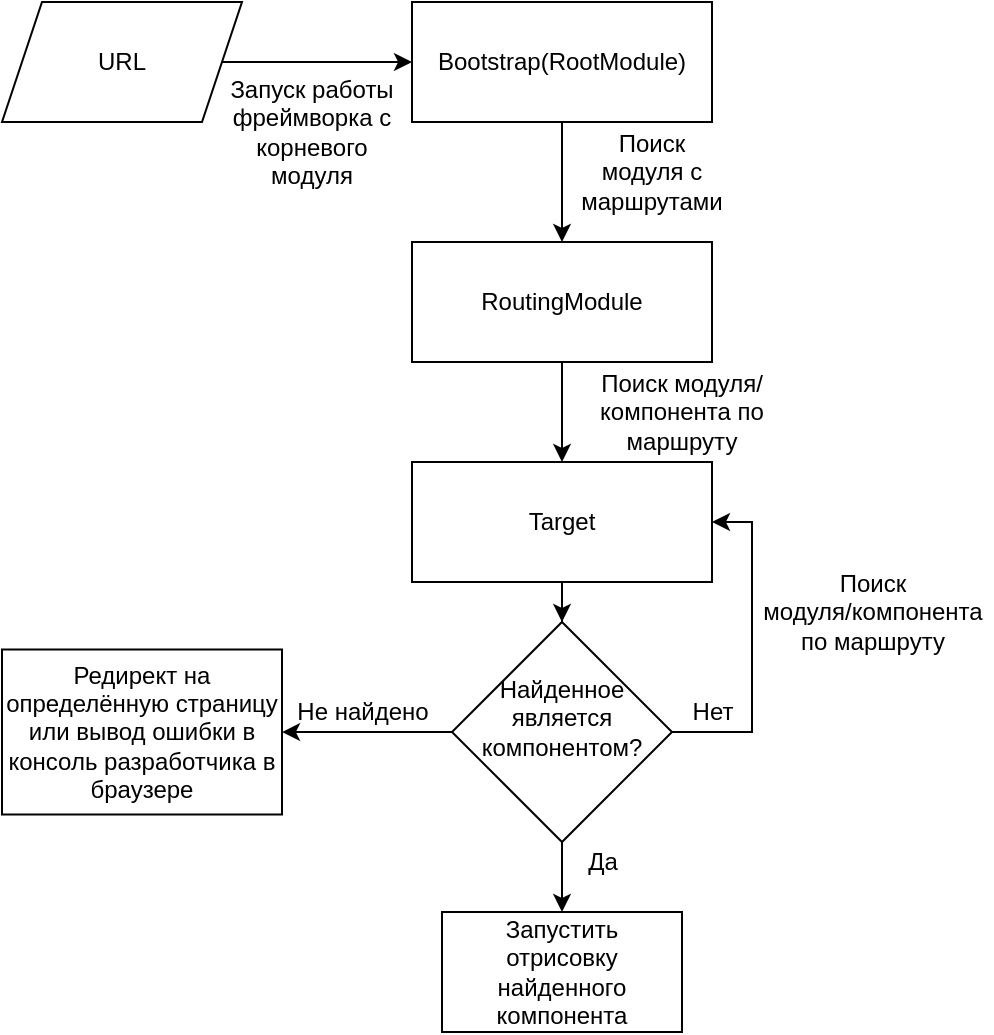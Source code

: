 <mxfile version="16.5.6" type="github"><diagram id="C5RBs43oDa-KdzZeNtuy" name="Page-1"><mxGraphModel dx="1038" dy="652" grid="1" gridSize="10" guides="1" tooltips="1" connect="1" arrows="1" fold="1" page="1" pageScale="1" pageWidth="827" pageHeight="1169" math="0" shadow="0"><root><mxCell id="WIyWlLk6GJQsqaUBKTNV-0"/><mxCell id="WIyWlLk6GJQsqaUBKTNV-1" parent="WIyWlLk6GJQsqaUBKTNV-0"/><mxCell id="l98rYYYhJR6IqbHvbrfw-6" value="" style="edgeStyle=orthogonalEdgeStyle;rounded=0;orthogonalLoop=1;jettySize=auto;html=1;" edge="1" parent="WIyWlLk6GJQsqaUBKTNV-1" source="l98rYYYhJR6IqbHvbrfw-4" target="l98rYYYhJR6IqbHvbrfw-5"><mxGeometry relative="1" as="geometry"/></mxCell><mxCell id="l98rYYYhJR6IqbHvbrfw-4" value="URL" style="shape=parallelogram;perimeter=parallelogramPerimeter;whiteSpace=wrap;html=1;fixedSize=1;" vertex="1" parent="WIyWlLk6GJQsqaUBKTNV-1"><mxGeometry width="120" height="60" as="geometry"/></mxCell><mxCell id="l98rYYYhJR6IqbHvbrfw-8" value="" style="edgeStyle=orthogonalEdgeStyle;rounded=0;orthogonalLoop=1;jettySize=auto;html=1;" edge="1" parent="WIyWlLk6GJQsqaUBKTNV-1" source="l98rYYYhJR6IqbHvbrfw-5" target="l98rYYYhJR6IqbHvbrfw-7"><mxGeometry relative="1" as="geometry"/></mxCell><mxCell id="l98rYYYhJR6IqbHvbrfw-5" value="Bootstrap(RootModule)" style="whiteSpace=wrap;html=1;" vertex="1" parent="WIyWlLk6GJQsqaUBKTNV-1"><mxGeometry x="205" width="150" height="60" as="geometry"/></mxCell><mxCell id="l98rYYYhJR6IqbHvbrfw-13" style="edgeStyle=orthogonalEdgeStyle;rounded=0;orthogonalLoop=1;jettySize=auto;html=1;entryX=0.5;entryY=0;entryDx=0;entryDy=0;" edge="1" parent="WIyWlLk6GJQsqaUBKTNV-1" source="l98rYYYhJR6IqbHvbrfw-7" target="l98rYYYhJR6IqbHvbrfw-12"><mxGeometry relative="1" as="geometry"/></mxCell><mxCell id="l98rYYYhJR6IqbHvbrfw-7" value="RoutingModule" style="whiteSpace=wrap;html=1;" vertex="1" parent="WIyWlLk6GJQsqaUBKTNV-1"><mxGeometry x="205" y="120" width="150" height="60" as="geometry"/></mxCell><mxCell id="l98rYYYhJR6IqbHvbrfw-9" value="Поиск модуля с маршрутами" style="text;html=1;strokeColor=none;fillColor=none;align=center;verticalAlign=middle;whiteSpace=wrap;rounded=0;" vertex="1" parent="WIyWlLk6GJQsqaUBKTNV-1"><mxGeometry x="295" y="70" width="60" height="30" as="geometry"/></mxCell><mxCell id="l98rYYYhJR6IqbHvbrfw-16" style="edgeStyle=orthogonalEdgeStyle;rounded=0;orthogonalLoop=1;jettySize=auto;html=1;entryX=0.5;entryY=0;entryDx=0;entryDy=0;" edge="1" parent="WIyWlLk6GJQsqaUBKTNV-1" source="l98rYYYhJR6IqbHvbrfw-12" target="l98rYYYhJR6IqbHvbrfw-15"><mxGeometry relative="1" as="geometry"/></mxCell><mxCell id="l98rYYYhJR6IqbHvbrfw-12" value="Target" style="whiteSpace=wrap;html=1;" vertex="1" parent="WIyWlLk6GJQsqaUBKTNV-1"><mxGeometry x="205" y="230" width="150" height="60" as="geometry"/></mxCell><mxCell id="l98rYYYhJR6IqbHvbrfw-14" value="Поиск модуля/компонента по маршруту" style="text;html=1;strokeColor=none;fillColor=none;align=center;verticalAlign=middle;whiteSpace=wrap;rounded=0;" vertex="1" parent="WIyWlLk6GJQsqaUBKTNV-1"><mxGeometry x="285" y="180" width="110" height="50" as="geometry"/></mxCell><mxCell id="l98rYYYhJR6IqbHvbrfw-17" style="edgeStyle=orthogonalEdgeStyle;rounded=0;orthogonalLoop=1;jettySize=auto;html=1;entryX=1;entryY=0.5;entryDx=0;entryDy=0;" edge="1" parent="WIyWlLk6GJQsqaUBKTNV-1" source="l98rYYYhJR6IqbHvbrfw-15" target="l98rYYYhJR6IqbHvbrfw-12"><mxGeometry relative="1" as="geometry"><mxPoint x="395" y="425" as="targetPoint"/><Array as="points"><mxPoint x="375" y="365"/><mxPoint x="375" y="260"/></Array></mxGeometry></mxCell><mxCell id="l98rYYYhJR6IqbHvbrfw-22" value="" style="edgeStyle=orthogonalEdgeStyle;rounded=0;orthogonalLoop=1;jettySize=auto;html=1;" edge="1" parent="WIyWlLk6GJQsqaUBKTNV-1" source="l98rYYYhJR6IqbHvbrfw-15" target="l98rYYYhJR6IqbHvbrfw-21"><mxGeometry relative="1" as="geometry"/></mxCell><mxCell id="l98rYYYhJR6IqbHvbrfw-25" value="" style="edgeStyle=orthogonalEdgeStyle;rounded=0;orthogonalLoop=1;jettySize=auto;html=1;" edge="1" parent="WIyWlLk6GJQsqaUBKTNV-1" source="l98rYYYhJR6IqbHvbrfw-15" target="l98rYYYhJR6IqbHvbrfw-24"><mxGeometry relative="1" as="geometry"/></mxCell><mxCell id="l98rYYYhJR6IqbHvbrfw-15" value="&lt;div&gt;Найденное является &lt;br&gt;&lt;/div&gt;&lt;div&gt;компонентом?&lt;/div&gt;&lt;div&gt;&lt;br&gt;&lt;/div&gt;" style="rhombus;whiteSpace=wrap;html=1;" vertex="1" parent="WIyWlLk6GJQsqaUBKTNV-1"><mxGeometry x="225" y="310" width="110" height="110" as="geometry"/></mxCell><mxCell id="l98rYYYhJR6IqbHvbrfw-18" value="Нет" style="text;html=1;align=center;verticalAlign=middle;resizable=0;points=[];autosize=1;strokeColor=none;fillColor=none;" vertex="1" parent="WIyWlLk6GJQsqaUBKTNV-1"><mxGeometry x="335" y="345" width="40" height="20" as="geometry"/></mxCell><mxCell id="l98rYYYhJR6IqbHvbrfw-19" value="&lt;div&gt;Поиск&lt;/div&gt;&lt;div&gt;модуля/компонента&lt;/div&gt;&lt;div&gt;по маршруту&lt;/div&gt;" style="text;html=1;align=center;verticalAlign=middle;resizable=0;points=[];autosize=1;strokeColor=none;fillColor=none;" vertex="1" parent="WIyWlLk6GJQsqaUBKTNV-1"><mxGeometry x="375" y="280" width="120" height="50" as="geometry"/></mxCell><mxCell id="l98rYYYhJR6IqbHvbrfw-21" value="&lt;div&gt;Запустить&lt;/div&gt;&lt;div&gt;отрисовку найденного компонента&lt;/div&gt;" style="whiteSpace=wrap;html=1;" vertex="1" parent="WIyWlLk6GJQsqaUBKTNV-1"><mxGeometry x="220" y="455" width="120" height="60" as="geometry"/></mxCell><mxCell id="l98rYYYhJR6IqbHvbrfw-23" value="Да" style="text;html=1;align=center;verticalAlign=middle;resizable=0;points=[];autosize=1;strokeColor=none;fillColor=none;" vertex="1" parent="WIyWlLk6GJQsqaUBKTNV-1"><mxGeometry x="285" y="420" width="30" height="20" as="geometry"/></mxCell><mxCell id="l98rYYYhJR6IqbHvbrfw-24" value="Редирект на определённую страницу или вывод ошибки в консоль разработчика в браузере" style="whiteSpace=wrap;html=1;" vertex="1" parent="WIyWlLk6GJQsqaUBKTNV-1"><mxGeometry y="323.75" width="140" height="82.5" as="geometry"/></mxCell><mxCell id="l98rYYYhJR6IqbHvbrfw-26" value="Не найдено" style="text;html=1;align=center;verticalAlign=middle;resizable=0;points=[];autosize=1;strokeColor=none;fillColor=none;" vertex="1" parent="WIyWlLk6GJQsqaUBKTNV-1"><mxGeometry x="140" y="345" width="80" height="20" as="geometry"/></mxCell><mxCell id="l98rYYYhJR6IqbHvbrfw-28" value="Запуск работы фреймворка с корневого модуля" style="text;html=1;strokeColor=none;fillColor=none;align=center;verticalAlign=middle;whiteSpace=wrap;rounded=0;" vertex="1" parent="WIyWlLk6GJQsqaUBKTNV-1"><mxGeometry x="110" y="30" width="90" height="70" as="geometry"/></mxCell></root></mxGraphModel></diagram></mxfile>